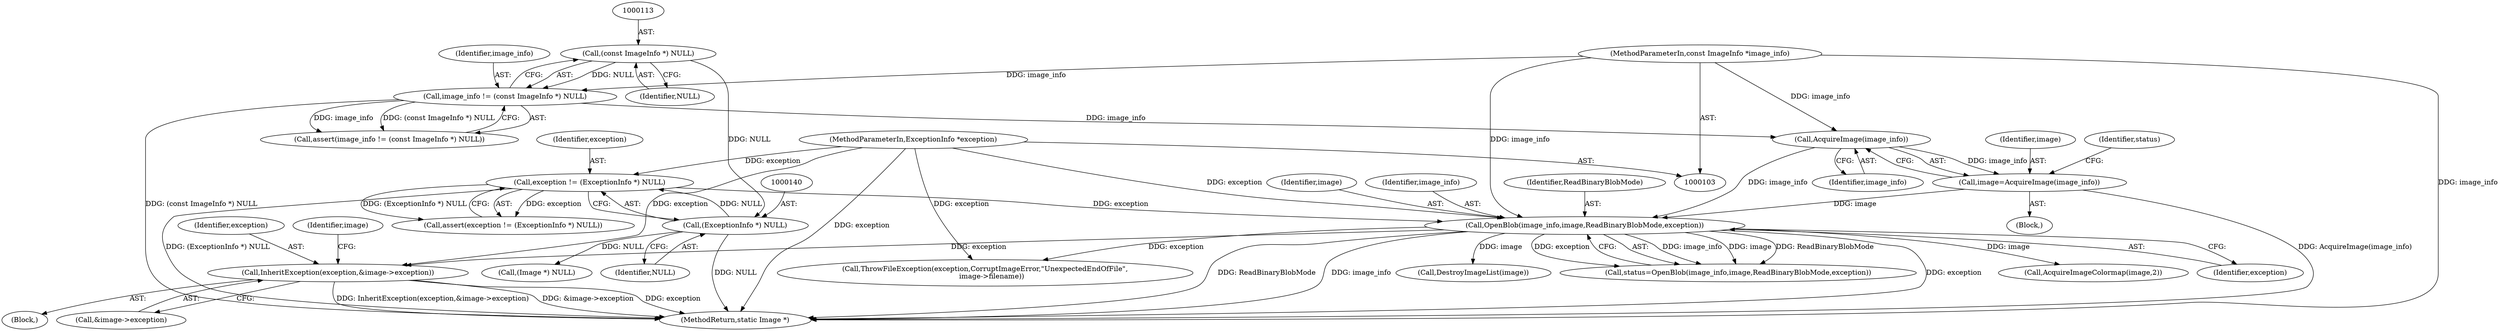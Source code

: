 digraph "0_ImageMagick_f6e9d0d9955e85bdd7540b251cd50d598dacc5e6_17@pointer" {
"1000302" [label="(Call,InheritException(exception,&image->exception))"];
"1000154" [label="(Call,OpenBlob(image_info,image,ReadBinaryBlobMode,exception))"];
"1000150" [label="(Call,AcquireImage(image_info))"];
"1000110" [label="(Call,image_info != (const ImageInfo *) NULL)"];
"1000104" [label="(MethodParameterIn,const ImageInfo *image_info)"];
"1000112" [label="(Call,(const ImageInfo *) NULL)"];
"1000148" [label="(Call,image=AcquireImage(image_info))"];
"1000137" [label="(Call,exception != (ExceptionInfo *) NULL)"];
"1000105" [label="(MethodParameterIn,ExceptionInfo *exception)"];
"1000139" [label="(Call,(ExceptionInfo *) NULL)"];
"1000156" [label="(Identifier,image)"];
"1000114" [label="(Identifier,NULL)"];
"1000137" [label="(Call,exception != (ExceptionInfo *) NULL)"];
"1000150" [label="(Call,AcquireImage(image_info))"];
"1000141" [label="(Identifier,NULL)"];
"1000152" [label="(Call,status=OpenBlob(image_info,image,ReadBinaryBlobMode,exception))"];
"1000155" [label="(Identifier,image_info)"];
"1000166" [label="(Call,DestroyImageList(image))"];
"1000105" [label="(MethodParameterIn,ExceptionInfo *exception)"];
"1000110" [label="(Call,image_info != (const ImageInfo *) NULL)"];
"1000327" [label="(Call,ThrowFileException(exception,CorruptImageError,\"UnexpectedEndOfFile\",\n      image->filename))"];
"1000138" [label="(Identifier,exception)"];
"1000157" [label="(Identifier,ReadBinaryBlobMode)"];
"1000341" [label="(MethodReturn,static Image *)"];
"1000302" [label="(Call,InheritException(exception,&image->exception))"];
"1000301" [label="(Block,)"];
"1000106" [label="(Block,)"];
"1000112" [label="(Call,(const ImageInfo *) NULL)"];
"1000111" [label="(Identifier,image_info)"];
"1000139" [label="(Call,(ExceptionInfo *) NULL)"];
"1000206" [label="(Call,AcquireImageColormap(image,2))"];
"1000158" [label="(Identifier,exception)"];
"1000148" [label="(Call,image=AcquireImage(image_info))"];
"1000149" [label="(Identifier,image)"];
"1000153" [label="(Identifier,status)"];
"1000303" [label="(Identifier,exception)"];
"1000109" [label="(Call,assert(image_info != (const ImageInfo *) NULL))"];
"1000304" [label="(Call,&image->exception)"];
"1000154" [label="(Call,OpenBlob(image_info,image,ReadBinaryBlobMode,exception))"];
"1000104" [label="(MethodParameterIn,const ImageInfo *image_info)"];
"1000151" [label="(Identifier,image_info)"];
"1000169" [label="(Call,(Image *) NULL)"];
"1000310" [label="(Identifier,image)"];
"1000136" [label="(Call,assert(exception != (ExceptionInfo *) NULL))"];
"1000302" -> "1000301"  [label="AST: "];
"1000302" -> "1000304"  [label="CFG: "];
"1000303" -> "1000302"  [label="AST: "];
"1000304" -> "1000302"  [label="AST: "];
"1000310" -> "1000302"  [label="CFG: "];
"1000302" -> "1000341"  [label="DDG: &image->exception"];
"1000302" -> "1000341"  [label="DDG: exception"];
"1000302" -> "1000341"  [label="DDG: InheritException(exception,&image->exception)"];
"1000154" -> "1000302"  [label="DDG: exception"];
"1000105" -> "1000302"  [label="DDG: exception"];
"1000154" -> "1000152"  [label="AST: "];
"1000154" -> "1000158"  [label="CFG: "];
"1000155" -> "1000154"  [label="AST: "];
"1000156" -> "1000154"  [label="AST: "];
"1000157" -> "1000154"  [label="AST: "];
"1000158" -> "1000154"  [label="AST: "];
"1000152" -> "1000154"  [label="CFG: "];
"1000154" -> "1000341"  [label="DDG: ReadBinaryBlobMode"];
"1000154" -> "1000341"  [label="DDG: image_info"];
"1000154" -> "1000341"  [label="DDG: exception"];
"1000154" -> "1000152"  [label="DDG: image_info"];
"1000154" -> "1000152"  [label="DDG: image"];
"1000154" -> "1000152"  [label="DDG: ReadBinaryBlobMode"];
"1000154" -> "1000152"  [label="DDG: exception"];
"1000150" -> "1000154"  [label="DDG: image_info"];
"1000104" -> "1000154"  [label="DDG: image_info"];
"1000148" -> "1000154"  [label="DDG: image"];
"1000137" -> "1000154"  [label="DDG: exception"];
"1000105" -> "1000154"  [label="DDG: exception"];
"1000154" -> "1000166"  [label="DDG: image"];
"1000154" -> "1000206"  [label="DDG: image"];
"1000154" -> "1000327"  [label="DDG: exception"];
"1000150" -> "1000148"  [label="AST: "];
"1000150" -> "1000151"  [label="CFG: "];
"1000151" -> "1000150"  [label="AST: "];
"1000148" -> "1000150"  [label="CFG: "];
"1000150" -> "1000148"  [label="DDG: image_info"];
"1000110" -> "1000150"  [label="DDG: image_info"];
"1000104" -> "1000150"  [label="DDG: image_info"];
"1000110" -> "1000109"  [label="AST: "];
"1000110" -> "1000112"  [label="CFG: "];
"1000111" -> "1000110"  [label="AST: "];
"1000112" -> "1000110"  [label="AST: "];
"1000109" -> "1000110"  [label="CFG: "];
"1000110" -> "1000341"  [label="DDG: (const ImageInfo *) NULL"];
"1000110" -> "1000109"  [label="DDG: image_info"];
"1000110" -> "1000109"  [label="DDG: (const ImageInfo *) NULL"];
"1000104" -> "1000110"  [label="DDG: image_info"];
"1000112" -> "1000110"  [label="DDG: NULL"];
"1000104" -> "1000103"  [label="AST: "];
"1000104" -> "1000341"  [label="DDG: image_info"];
"1000112" -> "1000114"  [label="CFG: "];
"1000113" -> "1000112"  [label="AST: "];
"1000114" -> "1000112"  [label="AST: "];
"1000112" -> "1000139"  [label="DDG: NULL"];
"1000148" -> "1000106"  [label="AST: "];
"1000149" -> "1000148"  [label="AST: "];
"1000153" -> "1000148"  [label="CFG: "];
"1000148" -> "1000341"  [label="DDG: AcquireImage(image_info)"];
"1000137" -> "1000136"  [label="AST: "];
"1000137" -> "1000139"  [label="CFG: "];
"1000138" -> "1000137"  [label="AST: "];
"1000139" -> "1000137"  [label="AST: "];
"1000136" -> "1000137"  [label="CFG: "];
"1000137" -> "1000341"  [label="DDG: (ExceptionInfo *) NULL"];
"1000137" -> "1000136"  [label="DDG: exception"];
"1000137" -> "1000136"  [label="DDG: (ExceptionInfo *) NULL"];
"1000105" -> "1000137"  [label="DDG: exception"];
"1000139" -> "1000137"  [label="DDG: NULL"];
"1000105" -> "1000103"  [label="AST: "];
"1000105" -> "1000341"  [label="DDG: exception"];
"1000105" -> "1000327"  [label="DDG: exception"];
"1000139" -> "1000141"  [label="CFG: "];
"1000140" -> "1000139"  [label="AST: "];
"1000141" -> "1000139"  [label="AST: "];
"1000139" -> "1000341"  [label="DDG: NULL"];
"1000139" -> "1000169"  [label="DDG: NULL"];
}
